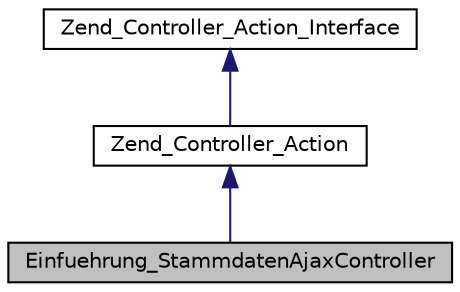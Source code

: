 digraph G
{
  edge [fontname="Helvetica",fontsize="10",labelfontname="Helvetica",labelfontsize="10"];
  node [fontname="Helvetica",fontsize="10",shape=record];
  Node1 [label="Einfuehrung_StammdatenAjaxController",height=0.2,width=0.4,color="black", fillcolor="grey75", style="filled" fontcolor="black"];
  Node2 -> Node1 [dir="back",color="midnightblue",fontsize="10",style="solid",fontname="Helvetica"];
  Node2 [label="Zend_Controller_Action",height=0.2,width=0.4,color="black", fillcolor="white", style="filled",URL="$class_zend___controller___action.html"];
  Node3 -> Node2 [dir="back",color="midnightblue",fontsize="10",style="solid",fontname="Helvetica"];
  Node3 [label="Zend_Controller_Action_Interface",height=0.2,width=0.4,color="black", fillcolor="white", style="filled",URL="$interface_zend___controller___action___interface.html"];
}
